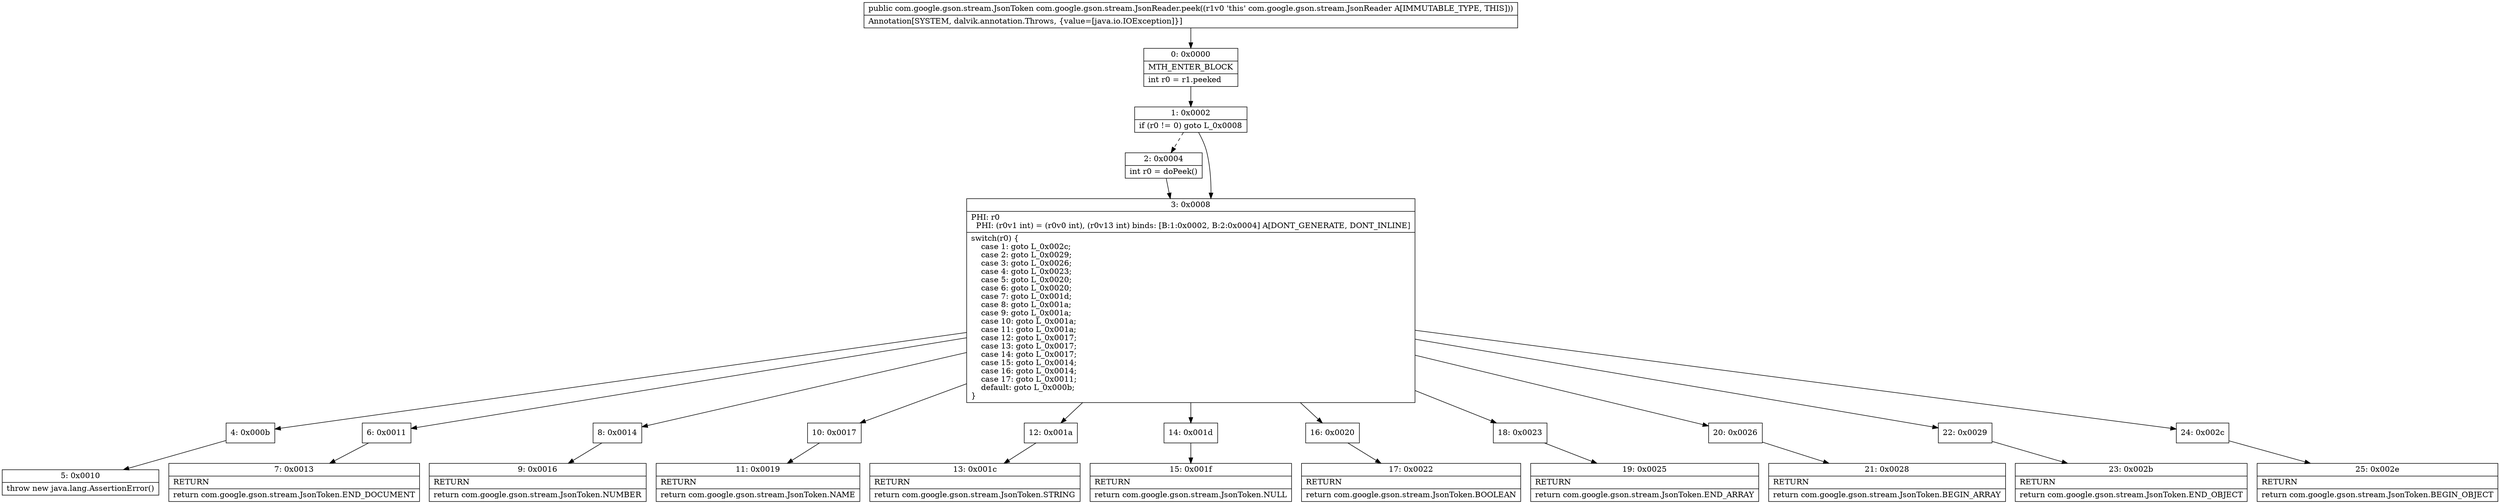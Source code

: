 digraph "CFG forcom.google.gson.stream.JsonReader.peek()Lcom\/google\/gson\/stream\/JsonToken;" {
Node_0 [shape=record,label="{0\:\ 0x0000|MTH_ENTER_BLOCK\l|int r0 = r1.peeked\l}"];
Node_1 [shape=record,label="{1\:\ 0x0002|if (r0 != 0) goto L_0x0008\l}"];
Node_2 [shape=record,label="{2\:\ 0x0004|int r0 = doPeek()\l}"];
Node_3 [shape=record,label="{3\:\ 0x0008|PHI: r0 \l  PHI: (r0v1 int) = (r0v0 int), (r0v13 int) binds: [B:1:0x0002, B:2:0x0004] A[DONT_GENERATE, DONT_INLINE]\l|switch(r0) \{\l    case 1: goto L_0x002c;\l    case 2: goto L_0x0029;\l    case 3: goto L_0x0026;\l    case 4: goto L_0x0023;\l    case 5: goto L_0x0020;\l    case 6: goto L_0x0020;\l    case 7: goto L_0x001d;\l    case 8: goto L_0x001a;\l    case 9: goto L_0x001a;\l    case 10: goto L_0x001a;\l    case 11: goto L_0x001a;\l    case 12: goto L_0x0017;\l    case 13: goto L_0x0017;\l    case 14: goto L_0x0017;\l    case 15: goto L_0x0014;\l    case 16: goto L_0x0014;\l    case 17: goto L_0x0011;\l    default: goto L_0x000b;\l\}\l}"];
Node_4 [shape=record,label="{4\:\ 0x000b}"];
Node_5 [shape=record,label="{5\:\ 0x0010|throw new java.lang.AssertionError()\l}"];
Node_6 [shape=record,label="{6\:\ 0x0011}"];
Node_7 [shape=record,label="{7\:\ 0x0013|RETURN\l|return com.google.gson.stream.JsonToken.END_DOCUMENT\l}"];
Node_8 [shape=record,label="{8\:\ 0x0014}"];
Node_9 [shape=record,label="{9\:\ 0x0016|RETURN\l|return com.google.gson.stream.JsonToken.NUMBER\l}"];
Node_10 [shape=record,label="{10\:\ 0x0017}"];
Node_11 [shape=record,label="{11\:\ 0x0019|RETURN\l|return com.google.gson.stream.JsonToken.NAME\l}"];
Node_12 [shape=record,label="{12\:\ 0x001a}"];
Node_13 [shape=record,label="{13\:\ 0x001c|RETURN\l|return com.google.gson.stream.JsonToken.STRING\l}"];
Node_14 [shape=record,label="{14\:\ 0x001d}"];
Node_15 [shape=record,label="{15\:\ 0x001f|RETURN\l|return com.google.gson.stream.JsonToken.NULL\l}"];
Node_16 [shape=record,label="{16\:\ 0x0020}"];
Node_17 [shape=record,label="{17\:\ 0x0022|RETURN\l|return com.google.gson.stream.JsonToken.BOOLEAN\l}"];
Node_18 [shape=record,label="{18\:\ 0x0023}"];
Node_19 [shape=record,label="{19\:\ 0x0025|RETURN\l|return com.google.gson.stream.JsonToken.END_ARRAY\l}"];
Node_20 [shape=record,label="{20\:\ 0x0026}"];
Node_21 [shape=record,label="{21\:\ 0x0028|RETURN\l|return com.google.gson.stream.JsonToken.BEGIN_ARRAY\l}"];
Node_22 [shape=record,label="{22\:\ 0x0029}"];
Node_23 [shape=record,label="{23\:\ 0x002b|RETURN\l|return com.google.gson.stream.JsonToken.END_OBJECT\l}"];
Node_24 [shape=record,label="{24\:\ 0x002c}"];
Node_25 [shape=record,label="{25\:\ 0x002e|RETURN\l|return com.google.gson.stream.JsonToken.BEGIN_OBJECT\l}"];
MethodNode[shape=record,label="{public com.google.gson.stream.JsonToken com.google.gson.stream.JsonReader.peek((r1v0 'this' com.google.gson.stream.JsonReader A[IMMUTABLE_TYPE, THIS]))  | Annotation[SYSTEM, dalvik.annotation.Throws, \{value=[java.io.IOException]\}]\l}"];
MethodNode -> Node_0;
Node_0 -> Node_1;
Node_1 -> Node_2[style=dashed];
Node_1 -> Node_3;
Node_2 -> Node_3;
Node_3 -> Node_4;
Node_3 -> Node_6;
Node_3 -> Node_8;
Node_3 -> Node_10;
Node_3 -> Node_12;
Node_3 -> Node_14;
Node_3 -> Node_16;
Node_3 -> Node_18;
Node_3 -> Node_20;
Node_3 -> Node_22;
Node_3 -> Node_24;
Node_4 -> Node_5;
Node_6 -> Node_7;
Node_8 -> Node_9;
Node_10 -> Node_11;
Node_12 -> Node_13;
Node_14 -> Node_15;
Node_16 -> Node_17;
Node_18 -> Node_19;
Node_20 -> Node_21;
Node_22 -> Node_23;
Node_24 -> Node_25;
}

